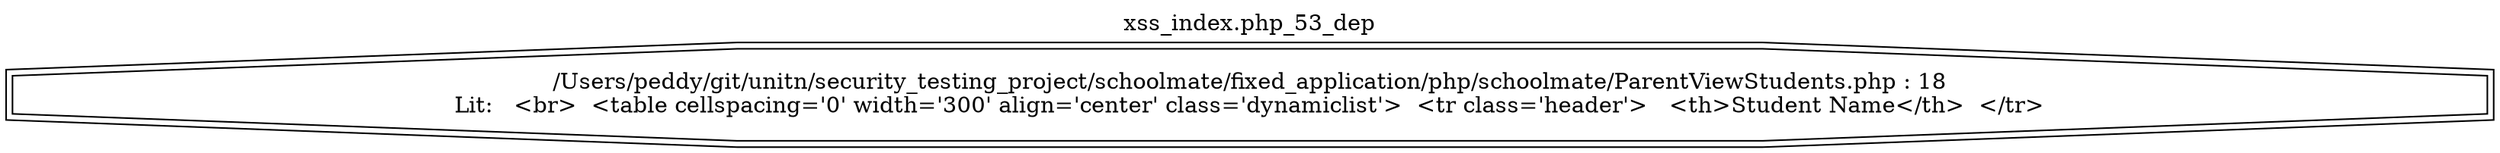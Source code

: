 digraph cfg {
  label="xss_index.php_53_dep";
  labelloc=t;
  n1 [shape=doubleoctagon, label="/Users/peddy/git/unitn/security_testing_project/schoolmate/fixed_application/php/schoolmate/ParentViewStudents.php : 18\nLit:   <br>  <table cellspacing='0' width='300' align='center' class='dynamiclist'>  <tr class='header'>   <th>Student Name</th>  </tr>\n"];
}
